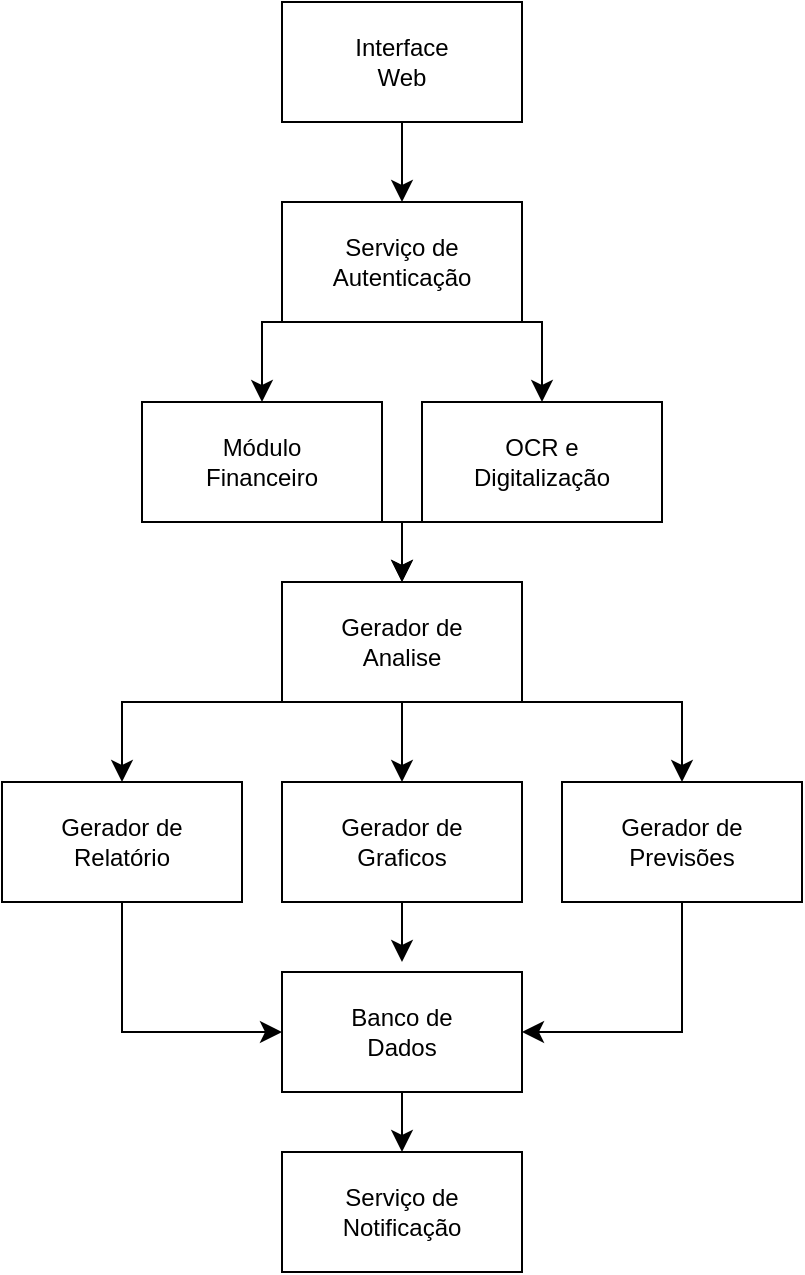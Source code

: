 <mxfile version="27.1.1">
  <diagram name="Página-1" id="KAOb1J4Nx4OWnxeqtGj4">
    <mxGraphModel dx="1665" dy="777" grid="1" gridSize="10" guides="1" tooltips="1" connect="1" arrows="1" fold="1" page="1" pageScale="1" pageWidth="827" pageHeight="1169" math="0" shadow="0">
      <root>
        <mxCell id="0" />
        <mxCell id="1" parent="0" />
        <mxCell id="YIYK3CNmni_FBI9aUBUp-1" value="" style="rounded=0;whiteSpace=wrap;html=1;" vertex="1" parent="1">
          <mxGeometry x="320" y="140" width="120" height="60" as="geometry" />
        </mxCell>
        <mxCell id="YIYK3CNmni_FBI9aUBUp-2" value="Interface Web" style="text;html=1;align=center;verticalAlign=middle;whiteSpace=wrap;rounded=0;" vertex="1" parent="1">
          <mxGeometry x="350" y="155" width="60" height="30" as="geometry" />
        </mxCell>
        <mxCell id="YIYK3CNmni_FBI9aUBUp-3" value="" style="rounded=0;whiteSpace=wrap;html=1;" vertex="1" parent="1">
          <mxGeometry x="320" y="240" width="120" height="60" as="geometry" />
        </mxCell>
        <mxCell id="YIYK3CNmni_FBI9aUBUp-4" value="Serviço de Autenticação" style="text;html=1;align=center;verticalAlign=middle;whiteSpace=wrap;rounded=0;" vertex="1" parent="1">
          <mxGeometry x="350" y="255" width="60" height="30" as="geometry" />
        </mxCell>
        <mxCell id="YIYK3CNmni_FBI9aUBUp-5" value="" style="rounded=0;whiteSpace=wrap;html=1;" vertex="1" parent="1">
          <mxGeometry x="250" y="340" width="120" height="60" as="geometry" />
        </mxCell>
        <mxCell id="YIYK3CNmni_FBI9aUBUp-6" value="Módulo Financeiro" style="text;html=1;align=center;verticalAlign=middle;whiteSpace=wrap;rounded=0;" vertex="1" parent="1">
          <mxGeometry x="280" y="355" width="60" height="30" as="geometry" />
        </mxCell>
        <mxCell id="YIYK3CNmni_FBI9aUBUp-7" value="" style="rounded=0;whiteSpace=wrap;html=1;" vertex="1" parent="1">
          <mxGeometry x="390" y="340" width="120" height="60" as="geometry" />
        </mxCell>
        <mxCell id="YIYK3CNmni_FBI9aUBUp-8" value="OCR e Digitalização" style="text;html=1;align=center;verticalAlign=middle;whiteSpace=wrap;rounded=0;" vertex="1" parent="1">
          <mxGeometry x="420" y="355" width="60" height="30" as="geometry" />
        </mxCell>
        <mxCell id="YIYK3CNmni_FBI9aUBUp-9" value="" style="rounded=0;whiteSpace=wrap;html=1;" vertex="1" parent="1">
          <mxGeometry x="320" y="430" width="120" height="60" as="geometry" />
        </mxCell>
        <mxCell id="YIYK3CNmni_FBI9aUBUp-10" value="Gerador de Analise" style="text;html=1;align=center;verticalAlign=middle;whiteSpace=wrap;rounded=0;" vertex="1" parent="1">
          <mxGeometry x="345" y="445" width="70" height="30" as="geometry" />
        </mxCell>
        <mxCell id="YIYK3CNmni_FBI9aUBUp-11" value="" style="rounded=0;whiteSpace=wrap;html=1;" vertex="1" parent="1">
          <mxGeometry x="180" y="530" width="120" height="60" as="geometry" />
        </mxCell>
        <mxCell id="YIYK3CNmni_FBI9aUBUp-12" value="Gerador de Relatório" style="text;html=1;align=center;verticalAlign=middle;whiteSpace=wrap;rounded=0;" vertex="1" parent="1">
          <mxGeometry x="205" y="545" width="70" height="30" as="geometry" />
        </mxCell>
        <mxCell id="YIYK3CNmni_FBI9aUBUp-13" value="" style="rounded=0;whiteSpace=wrap;html=1;" vertex="1" parent="1">
          <mxGeometry x="320" y="530" width="120" height="60" as="geometry" />
        </mxCell>
        <mxCell id="YIYK3CNmni_FBI9aUBUp-14" value="Gerador de Graficos" style="text;html=1;align=center;verticalAlign=middle;whiteSpace=wrap;rounded=0;" vertex="1" parent="1">
          <mxGeometry x="345" y="545" width="70" height="30" as="geometry" />
        </mxCell>
        <mxCell id="YIYK3CNmni_FBI9aUBUp-15" value="" style="rounded=0;whiteSpace=wrap;html=1;" vertex="1" parent="1">
          <mxGeometry x="460" y="530" width="120" height="60" as="geometry" />
        </mxCell>
        <mxCell id="YIYK3CNmni_FBI9aUBUp-16" value="Gerador de Previsões" style="text;html=1;align=center;verticalAlign=middle;whiteSpace=wrap;rounded=0;" vertex="1" parent="1">
          <mxGeometry x="485" y="545" width="70" height="30" as="geometry" />
        </mxCell>
        <mxCell id="YIYK3CNmni_FBI9aUBUp-17" value="" style="rounded=0;whiteSpace=wrap;html=1;" vertex="1" parent="1">
          <mxGeometry x="320" y="625" width="120" height="60" as="geometry" />
        </mxCell>
        <mxCell id="YIYK3CNmni_FBI9aUBUp-18" value="Banco de Dados" style="text;html=1;align=center;verticalAlign=middle;whiteSpace=wrap;rounded=0;" vertex="1" parent="1">
          <mxGeometry x="350" y="640" width="60" height="30" as="geometry" />
        </mxCell>
        <mxCell id="YIYK3CNmni_FBI9aUBUp-19" value="" style="rounded=0;whiteSpace=wrap;html=1;" vertex="1" parent="1">
          <mxGeometry x="320" y="715" width="120" height="60" as="geometry" />
        </mxCell>
        <mxCell id="YIYK3CNmni_FBI9aUBUp-20" value="Serviço de Notificação" style="text;html=1;align=center;verticalAlign=middle;whiteSpace=wrap;rounded=0;" vertex="1" parent="1">
          <mxGeometry x="350" y="730" width="60" height="30" as="geometry" />
        </mxCell>
        <mxCell id="YIYK3CNmni_FBI9aUBUp-21" value="" style="edgeStyle=segmentEdgeStyle;endArrow=classic;html=1;curved=0;rounded=0;endSize=8;startSize=8;exitX=0.5;exitY=1;exitDx=0;exitDy=0;" edge="1" parent="1" source="YIYK3CNmni_FBI9aUBUp-1" target="YIYK3CNmni_FBI9aUBUp-3">
          <mxGeometry width="50" height="50" relative="1" as="geometry">
            <mxPoint x="380" y="220" as="sourcePoint" />
            <mxPoint x="500" y="200" as="targetPoint" />
          </mxGeometry>
        </mxCell>
        <mxCell id="YIYK3CNmni_FBI9aUBUp-22" value="" style="edgeStyle=segmentEdgeStyle;endArrow=classic;html=1;curved=0;rounded=0;endSize=8;startSize=8;exitX=0.5;exitY=1;exitDx=0;exitDy=0;entryX=0.5;entryY=0;entryDx=0;entryDy=0;" edge="1" parent="1" source="YIYK3CNmni_FBI9aUBUp-3" target="YIYK3CNmni_FBI9aUBUp-7">
          <mxGeometry width="50" height="50" relative="1" as="geometry">
            <mxPoint x="470" y="340" as="sourcePoint" />
            <mxPoint x="520" y="290" as="targetPoint" />
          </mxGeometry>
        </mxCell>
        <mxCell id="YIYK3CNmni_FBI9aUBUp-23" value="" style="edgeStyle=segmentEdgeStyle;endArrow=classic;html=1;curved=0;rounded=0;endSize=8;startSize=8;exitX=0.5;exitY=1;exitDx=0;exitDy=0;entryX=0.5;entryY=0;entryDx=0;entryDy=0;" edge="1" parent="1" source="YIYK3CNmni_FBI9aUBUp-3" target="YIYK3CNmni_FBI9aUBUp-5">
          <mxGeometry width="50" height="50" relative="1" as="geometry">
            <mxPoint x="110" y="340" as="sourcePoint" />
            <mxPoint x="160" y="290" as="targetPoint" />
          </mxGeometry>
        </mxCell>
        <mxCell id="YIYK3CNmni_FBI9aUBUp-24" value="" style="edgeStyle=segmentEdgeStyle;endArrow=classic;html=1;curved=0;rounded=0;endSize=8;startSize=8;exitX=0.5;exitY=1;exitDx=0;exitDy=0;entryX=0.5;entryY=0;entryDx=0;entryDy=0;" edge="1" parent="1" source="YIYK3CNmni_FBI9aUBUp-5" target="YIYK3CNmni_FBI9aUBUp-9">
          <mxGeometry width="50" height="50" relative="1" as="geometry">
            <mxPoint x="190" y="500" as="sourcePoint" />
            <mxPoint x="240" y="450" as="targetPoint" />
          </mxGeometry>
        </mxCell>
        <mxCell id="YIYK3CNmni_FBI9aUBUp-25" value="" style="edgeStyle=segmentEdgeStyle;endArrow=classic;html=1;curved=0;rounded=0;endSize=8;startSize=8;exitX=0.5;exitY=1;exitDx=0;exitDy=0;entryX=0.5;entryY=0;entryDx=0;entryDy=0;" edge="1" parent="1" source="YIYK3CNmni_FBI9aUBUp-7" target="YIYK3CNmni_FBI9aUBUp-9">
          <mxGeometry width="50" height="50" relative="1" as="geometry">
            <mxPoint x="510" y="510" as="sourcePoint" />
            <mxPoint x="560" y="460" as="targetPoint" />
          </mxGeometry>
        </mxCell>
        <mxCell id="YIYK3CNmni_FBI9aUBUp-26" value="" style="edgeStyle=segmentEdgeStyle;endArrow=classic;html=1;curved=0;rounded=0;endSize=8;startSize=8;exitX=0.5;exitY=1;exitDx=0;exitDy=0;entryX=0.5;entryY=0;entryDx=0;entryDy=0;" edge="1" parent="1" source="YIYK3CNmni_FBI9aUBUp-9" target="YIYK3CNmni_FBI9aUBUp-11">
          <mxGeometry width="50" height="50" relative="1" as="geometry">
            <mxPoint x="120" y="450" as="sourcePoint" />
            <mxPoint x="170" y="400" as="targetPoint" />
          </mxGeometry>
        </mxCell>
        <mxCell id="YIYK3CNmni_FBI9aUBUp-27" value="" style="edgeStyle=segmentEdgeStyle;endArrow=classic;html=1;curved=0;rounded=0;endSize=8;startSize=8;exitX=0.5;exitY=1;exitDx=0;exitDy=0;entryX=0.5;entryY=0;entryDx=0;entryDy=0;" edge="1" parent="1" source="YIYK3CNmni_FBI9aUBUp-9" target="YIYK3CNmni_FBI9aUBUp-15">
          <mxGeometry width="50" height="50" relative="1" as="geometry">
            <mxPoint x="470" y="510" as="sourcePoint" />
            <mxPoint x="520" y="460" as="targetPoint" />
          </mxGeometry>
        </mxCell>
        <mxCell id="YIYK3CNmni_FBI9aUBUp-28" value="" style="edgeStyle=segmentEdgeStyle;endArrow=classic;html=1;curved=0;rounded=0;endSize=8;startSize=8;exitX=0.5;exitY=1;exitDx=0;exitDy=0;" edge="1" parent="1" source="YIYK3CNmni_FBI9aUBUp-9" target="YIYK3CNmni_FBI9aUBUp-13">
          <mxGeometry width="50" height="50" relative="1" as="geometry">
            <mxPoint x="70" y="460" as="sourcePoint" />
            <mxPoint x="120" y="410" as="targetPoint" />
          </mxGeometry>
        </mxCell>
        <mxCell id="YIYK3CNmni_FBI9aUBUp-29" value="" style="edgeStyle=segmentEdgeStyle;endArrow=classic;html=1;curved=0;rounded=0;endSize=8;startSize=8;exitX=0.5;exitY=1;exitDx=0;exitDy=0;entryX=0;entryY=0.5;entryDx=0;entryDy=0;" edge="1" parent="1" source="YIYK3CNmni_FBI9aUBUp-11" target="YIYK3CNmni_FBI9aUBUp-17">
          <mxGeometry width="50" height="50" relative="1" as="geometry">
            <mxPoint x="90" y="710" as="sourcePoint" />
            <mxPoint x="140" y="660" as="targetPoint" />
            <Array as="points">
              <mxPoint x="240" y="655" />
            </Array>
          </mxGeometry>
        </mxCell>
        <mxCell id="YIYK3CNmni_FBI9aUBUp-30" value="" style="edgeStyle=segmentEdgeStyle;endArrow=classic;html=1;curved=0;rounded=0;endSize=8;startSize=8;exitX=0.5;exitY=1;exitDx=0;exitDy=0;entryX=1;entryY=0.5;entryDx=0;entryDy=0;" edge="1" parent="1" source="YIYK3CNmni_FBI9aUBUp-15" target="YIYK3CNmni_FBI9aUBUp-17">
          <mxGeometry width="50" height="50" relative="1" as="geometry">
            <mxPoint x="555" y="640" as="sourcePoint" />
            <mxPoint x="475" y="705" as="targetPoint" />
            <Array as="points">
              <mxPoint x="520" y="655" />
            </Array>
          </mxGeometry>
        </mxCell>
        <mxCell id="YIYK3CNmni_FBI9aUBUp-31" value="" style="edgeStyle=segmentEdgeStyle;endArrow=classic;html=1;curved=0;rounded=0;endSize=8;startSize=8;exitX=0.5;exitY=1;exitDx=0;exitDy=0;" edge="1" parent="1" source="YIYK3CNmni_FBI9aUBUp-13">
          <mxGeometry width="50" height="50" relative="1" as="geometry">
            <mxPoint x="80" y="570" as="sourcePoint" />
            <mxPoint x="380" y="620" as="targetPoint" />
          </mxGeometry>
        </mxCell>
        <mxCell id="YIYK3CNmni_FBI9aUBUp-32" value="" style="edgeStyle=segmentEdgeStyle;endArrow=classic;html=1;curved=0;rounded=0;endSize=8;startSize=8;exitX=0.5;exitY=1;exitDx=0;exitDy=0;entryX=0.5;entryY=0;entryDx=0;entryDy=0;" edge="1" parent="1" source="YIYK3CNmni_FBI9aUBUp-17" target="YIYK3CNmni_FBI9aUBUp-19">
          <mxGeometry width="50" height="50" relative="1" as="geometry">
            <mxPoint x="130" y="470" as="sourcePoint" />
            <mxPoint x="180" y="420" as="targetPoint" />
          </mxGeometry>
        </mxCell>
      </root>
    </mxGraphModel>
  </diagram>
</mxfile>
